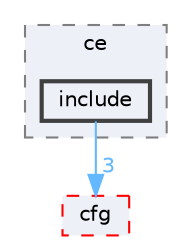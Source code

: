 digraph "lmc/ce/include"
{
 // LATEX_PDF_SIZE
  bgcolor="transparent";
  edge [fontname=Helvetica,fontsize=10,labelfontname=Helvetica,labelfontsize=10];
  node [fontname=Helvetica,fontsize=10,shape=box,height=0.2,width=0.4];
  compound=true
  subgraph clusterdir_e3f746924270fabafc4f26a960b82b79 {
    graph [ bgcolor="#edf0f7", pencolor="grey50", label="ce", fontname=Helvetica,fontsize=10 style="filled,dashed", URL="dir_e3f746924270fabafc4f26a960b82b79.html",tooltip=""]
  dir_3bdd6e06b831a8379e3cd48ef4c3170e [label="include", fillcolor="#edf0f7", color="grey25", style="filled,bold", URL="dir_3bdd6e06b831a8379e3cd48ef4c3170e.html",tooltip=""];
  }
  dir_cc50ab69a678fc92792050daa430bfb1 [label="cfg", fillcolor="#edf0f7", color="red", style="filled,dashed", URL="dir_cc50ab69a678fc92792050daa430bfb1.html",tooltip=""];
  dir_3bdd6e06b831a8379e3cd48ef4c3170e->dir_cc50ab69a678fc92792050daa430bfb1 [headlabel="3", labeldistance=1.5 headhref="dir_000006_000003.html" href="dir_000006_000003.html" color="steelblue1" fontcolor="steelblue1"];
}
